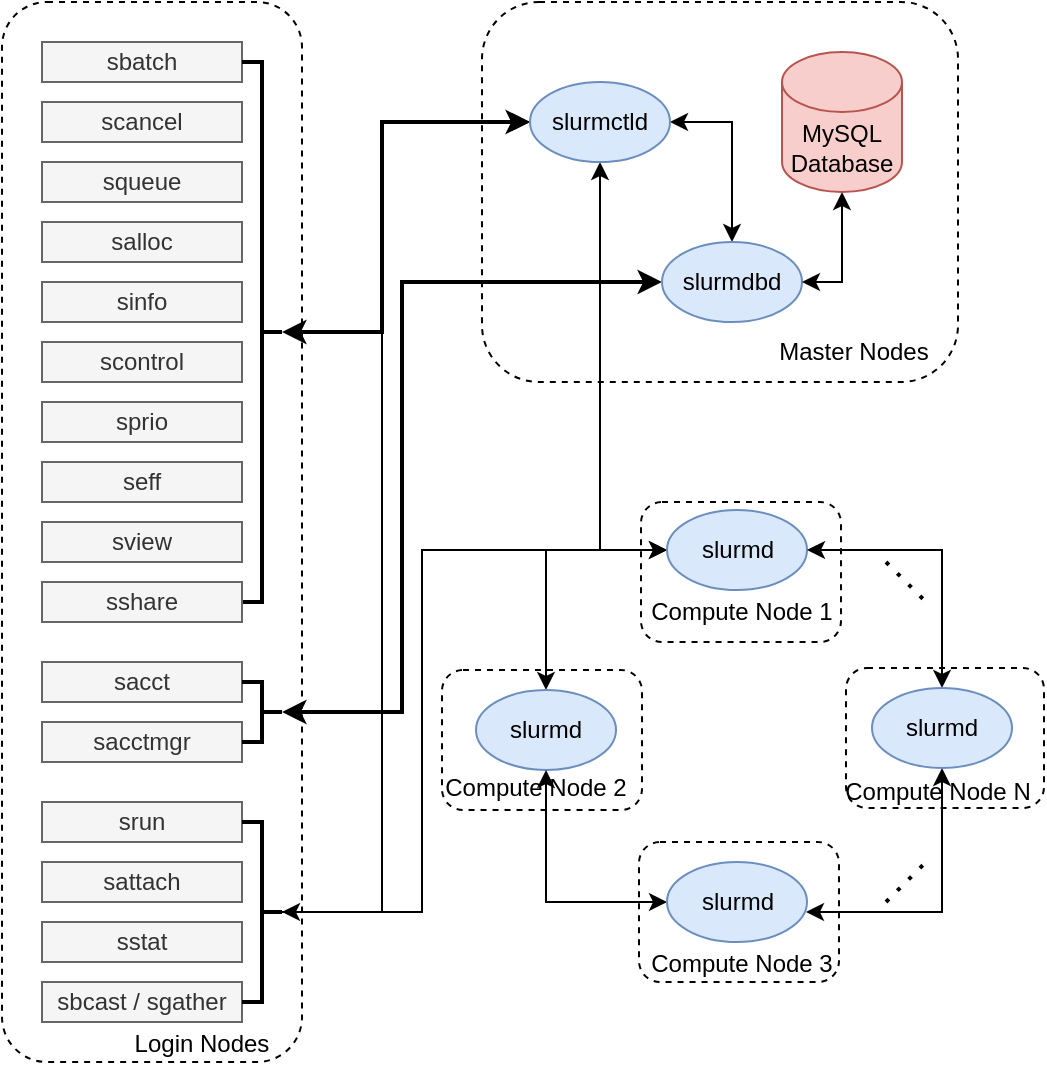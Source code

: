 <mxfile version="24.2.2" type="device">
  <diagram name="Page-1" id="YlZb0keiuJ-jQgQVGLLj">
    <mxGraphModel dx="1299" dy="494" grid="1" gridSize="10" guides="1" tooltips="1" connect="1" arrows="1" fold="1" page="1" pageScale="1" pageWidth="827" pageHeight="1169" math="0" shadow="0">
      <root>
        <mxCell id="0" />
        <mxCell id="1" parent="0" />
        <mxCell id="ZX1g3x1h-Njz1u1_9AMv-42" value="" style="rounded=1;whiteSpace=wrap;html=1;dashed=1;" parent="1" vertex="1">
          <mxGeometry x="502" y="343" width="99" height="70" as="geometry" />
        </mxCell>
        <mxCell id="ZX1g3x1h-Njz1u1_9AMv-39" value="" style="rounded=1;whiteSpace=wrap;html=1;dashed=1;" parent="1" vertex="1">
          <mxGeometry x="398.5" y="430" width="100" height="70" as="geometry" />
        </mxCell>
        <mxCell id="ZX1g3x1h-Njz1u1_9AMv-31" value="" style="rounded=1;whiteSpace=wrap;html=1;dashed=1;" parent="1" vertex="1">
          <mxGeometry x="300" y="344" width="100" height="70" as="geometry" />
        </mxCell>
        <mxCell id="ZX1g3x1h-Njz1u1_9AMv-29" value="" style="rounded=1;whiteSpace=wrap;html=1;dashed=1;" parent="1" vertex="1">
          <mxGeometry x="399.5" y="260" width="100" height="70" as="geometry" />
        </mxCell>
        <mxCell id="ZX1g3x1h-Njz1u1_9AMv-26" value="" style="rounded=1;whiteSpace=wrap;html=1;dashed=1;" parent="1" vertex="1">
          <mxGeometry x="320" y="10" width="238" height="190" as="geometry" />
        </mxCell>
        <mxCell id="ZX1g3x1h-Njz1u1_9AMv-21" value="" style="rounded=1;whiteSpace=wrap;html=1;dashed=1;" parent="1" vertex="1">
          <mxGeometry x="80" y="10" width="150" height="530" as="geometry" />
        </mxCell>
        <mxCell id="ZX1g3x1h-Njz1u1_9AMv-1" value="sbcast / sgather" style="rounded=0;whiteSpace=wrap;html=1;fillColor=#f5f5f5;strokeColor=#666666;fontColor=#333333;" parent="1" vertex="1">
          <mxGeometry x="100" y="500" width="100" height="20" as="geometry" />
        </mxCell>
        <mxCell id="ZX1g3x1h-Njz1u1_9AMv-2" value="sstat" style="rounded=0;whiteSpace=wrap;html=1;fillColor=#f5f5f5;strokeColor=#666666;fontColor=#333333;" parent="1" vertex="1">
          <mxGeometry x="100" y="470" width="100" height="20" as="geometry" />
        </mxCell>
        <mxCell id="ZX1g3x1h-Njz1u1_9AMv-4" value="sattach" style="rounded=0;whiteSpace=wrap;html=1;fillColor=#f5f5f5;strokeColor=#666666;fontColor=#333333;" parent="1" vertex="1">
          <mxGeometry x="100" y="440" width="100" height="20" as="geometry" />
        </mxCell>
        <mxCell id="ZX1g3x1h-Njz1u1_9AMv-5" value="srun" style="rounded=0;whiteSpace=wrap;html=1;fillColor=#f5f5f5;strokeColor=#666666;fontColor=#333333;" parent="1" vertex="1">
          <mxGeometry x="100" y="410" width="100" height="20" as="geometry" />
        </mxCell>
        <mxCell id="ZX1g3x1h-Njz1u1_9AMv-6" value="sacctmgr" style="rounded=0;whiteSpace=wrap;html=1;fillColor=#f5f5f5;strokeColor=#666666;fontColor=#333333;" parent="1" vertex="1">
          <mxGeometry x="100" y="370" width="100" height="20" as="geometry" />
        </mxCell>
        <mxCell id="ZX1g3x1h-Njz1u1_9AMv-7" value="sacct" style="rounded=0;whiteSpace=wrap;html=1;fillColor=#f5f5f5;strokeColor=#666666;fontColor=#333333;" parent="1" vertex="1">
          <mxGeometry x="100" y="340" width="100" height="20" as="geometry" />
        </mxCell>
        <mxCell id="ZX1g3x1h-Njz1u1_9AMv-8" value="sview" style="rounded=0;whiteSpace=wrap;html=1;fillColor=#f5f5f5;strokeColor=#666666;fontColor=#333333;" parent="1" vertex="1">
          <mxGeometry x="100" y="270" width="100" height="20" as="geometry" />
        </mxCell>
        <mxCell id="ZX1g3x1h-Njz1u1_9AMv-9" value="seff" style="rounded=0;whiteSpace=wrap;html=1;fillColor=#f5f5f5;strokeColor=#666666;fontColor=#333333;" parent="1" vertex="1">
          <mxGeometry x="100" y="240" width="100" height="20" as="geometry" />
        </mxCell>
        <mxCell id="ZX1g3x1h-Njz1u1_9AMv-10" value="sprio" style="rounded=0;whiteSpace=wrap;html=1;fillColor=#f5f5f5;strokeColor=#666666;fontColor=#333333;" parent="1" vertex="1">
          <mxGeometry x="100" y="210" width="100" height="20" as="geometry" />
        </mxCell>
        <mxCell id="ZX1g3x1h-Njz1u1_9AMv-11" value="scontrol" style="rounded=0;whiteSpace=wrap;html=1;fillColor=#f5f5f5;strokeColor=#666666;fontColor=#333333;" parent="1" vertex="1">
          <mxGeometry x="100" y="180" width="100" height="20" as="geometry" />
        </mxCell>
        <mxCell id="ZX1g3x1h-Njz1u1_9AMv-12" value="sinfo" style="rounded=0;whiteSpace=wrap;html=1;fillColor=#f5f5f5;strokeColor=#666666;fontColor=#333333;" parent="1" vertex="1">
          <mxGeometry x="100" y="150" width="100" height="20" as="geometry" />
        </mxCell>
        <mxCell id="ZX1g3x1h-Njz1u1_9AMv-13" value="salloc" style="rounded=0;whiteSpace=wrap;html=1;fillColor=#f5f5f5;strokeColor=#666666;fontColor=#333333;" parent="1" vertex="1">
          <mxGeometry x="100" y="120" width="100" height="20" as="geometry" />
        </mxCell>
        <mxCell id="ZX1g3x1h-Njz1u1_9AMv-14" value="squeue" style="rounded=0;whiteSpace=wrap;html=1;fillColor=#f5f5f5;strokeColor=#666666;fontColor=#333333;" parent="1" vertex="1">
          <mxGeometry x="100" y="90" width="100" height="20" as="geometry" />
        </mxCell>
        <mxCell id="ZX1g3x1h-Njz1u1_9AMv-15" value="scancel" style="rounded=0;whiteSpace=wrap;html=1;fillColor=#f5f5f5;strokeColor=#666666;fontColor=#333333;" parent="1" vertex="1">
          <mxGeometry x="100" y="60" width="100" height="20" as="geometry" />
        </mxCell>
        <mxCell id="ZX1g3x1h-Njz1u1_9AMv-16" value="sbatch" style="rounded=0;whiteSpace=wrap;html=1;fillColor=#f5f5f5;strokeColor=#666666;fontColor=#333333;" parent="1" vertex="1">
          <mxGeometry x="100" y="30" width="100" height="20" as="geometry" />
        </mxCell>
        <mxCell id="ZX1g3x1h-Njz1u1_9AMv-55" style="edgeStyle=orthogonalEdgeStyle;rounded=0;orthogonalLoop=1;jettySize=auto;html=1;exitX=0;exitY=0.5;exitDx=0;exitDy=0;exitPerimeter=0;entryX=0;entryY=0.5;entryDx=0;entryDy=0;strokeWidth=2;startArrow=classic;startFill=1;" parent="1" source="ZX1g3x1h-Njz1u1_9AMv-17" target="ZX1g3x1h-Njz1u1_9AMv-23" edge="1">
          <mxGeometry relative="1" as="geometry">
            <Array as="points">
              <mxPoint x="270" y="175" />
              <mxPoint x="270" y="70" />
            </Array>
          </mxGeometry>
        </mxCell>
        <mxCell id="ZX1g3x1h-Njz1u1_9AMv-17" value="" style="strokeWidth=2;html=1;shape=mxgraph.flowchart.annotation_2;align=left;labelPosition=right;pointerEvents=1;rotation=-180;" parent="1" vertex="1">
          <mxGeometry x="200" y="40" width="20" height="270" as="geometry" />
        </mxCell>
        <mxCell id="ZX1g3x1h-Njz1u1_9AMv-57" style="edgeStyle=orthogonalEdgeStyle;rounded=0;orthogonalLoop=1;jettySize=auto;html=1;exitX=0;exitY=0.5;exitDx=0;exitDy=0;exitPerimeter=0;entryX=0;entryY=0.5;entryDx=0;entryDy=0;strokeWidth=2;startArrow=classic;startFill=1;" parent="1" source="ZX1g3x1h-Njz1u1_9AMv-18" target="ZX1g3x1h-Njz1u1_9AMv-24" edge="1">
          <mxGeometry relative="1" as="geometry">
            <Array as="points">
              <mxPoint x="280" y="365" />
              <mxPoint x="280" y="150" />
            </Array>
          </mxGeometry>
        </mxCell>
        <mxCell id="ZX1g3x1h-Njz1u1_9AMv-58" style="edgeStyle=orthogonalEdgeStyle;rounded=0;orthogonalLoop=1;jettySize=auto;html=1;entryX=0;entryY=0.5;entryDx=0;entryDy=0;strokeWidth=1;endArrow=none;endFill=0;exitX=0;exitY=0.5;exitDx=0;exitDy=0;exitPerimeter=0;" parent="1" source="ZX1g3x1h-Njz1u1_9AMv-19" edge="1">
          <mxGeometry relative="1" as="geometry">
            <mxPoint x="240" y="390" as="sourcePoint" />
            <mxPoint x="395.5" y="284" as="targetPoint" />
            <Array as="points">
              <mxPoint x="290" y="465" />
              <mxPoint x="290" y="284" />
            </Array>
          </mxGeometry>
        </mxCell>
        <mxCell id="ZX1g3x1h-Njz1u1_9AMv-18" value="" style="strokeWidth=2;html=1;shape=mxgraph.flowchart.annotation_2;align=left;labelPosition=right;pointerEvents=1;rotation=-180;" parent="1" vertex="1">
          <mxGeometry x="200" y="350" width="20" height="30" as="geometry" />
        </mxCell>
        <mxCell id="ZX1g3x1h-Njz1u1_9AMv-56" style="edgeStyle=orthogonalEdgeStyle;rounded=0;orthogonalLoop=1;jettySize=auto;html=1;exitX=0;exitY=0.5;exitDx=0;exitDy=0;exitPerimeter=0;entryX=0;entryY=0.5;entryDx=0;entryDy=0;strokeWidth=1;startArrow=classic;startFill=1;" parent="1" source="ZX1g3x1h-Njz1u1_9AMv-19" target="ZX1g3x1h-Njz1u1_9AMv-23" edge="1">
          <mxGeometry relative="1" as="geometry">
            <Array as="points">
              <mxPoint x="270" y="465" />
              <mxPoint x="270" y="70" />
            </Array>
          </mxGeometry>
        </mxCell>
        <mxCell id="ZX1g3x1h-Njz1u1_9AMv-19" value="" style="strokeWidth=2;html=1;shape=mxgraph.flowchart.annotation_2;align=left;labelPosition=right;pointerEvents=1;rotation=-180;" parent="1" vertex="1">
          <mxGeometry x="200" y="420" width="20" height="90" as="geometry" />
        </mxCell>
        <mxCell id="ZX1g3x1h-Njz1u1_9AMv-22" value="Login Nodes" style="text;html=1;align=center;verticalAlign=middle;whiteSpace=wrap;rounded=0;" parent="1" vertex="1">
          <mxGeometry x="140" y="516" width="80" height="30" as="geometry" />
        </mxCell>
        <mxCell id="ZX1g3x1h-Njz1u1_9AMv-59" style="edgeStyle=orthogonalEdgeStyle;rounded=0;orthogonalLoop=1;jettySize=auto;html=1;exitX=1;exitY=0.5;exitDx=0;exitDy=0;entryX=0.5;entryY=0;entryDx=0;entryDy=0;startArrow=classic;startFill=1;" parent="1" source="ZX1g3x1h-Njz1u1_9AMv-23" target="ZX1g3x1h-Njz1u1_9AMv-24" edge="1">
          <mxGeometry relative="1" as="geometry" />
        </mxCell>
        <mxCell id="ZX1g3x1h-Njz1u1_9AMv-60" style="edgeStyle=orthogonalEdgeStyle;rounded=0;orthogonalLoop=1;jettySize=auto;html=1;exitX=0.5;exitY=1;exitDx=0;exitDy=0;entryX=0;entryY=0.5;entryDx=0;entryDy=0;startArrow=classic;startFill=1;" parent="1" source="ZX1g3x1h-Njz1u1_9AMv-23" target="ZX1g3x1h-Njz1u1_9AMv-28" edge="1">
          <mxGeometry relative="1" as="geometry" />
        </mxCell>
        <mxCell id="ZX1g3x1h-Njz1u1_9AMv-23" value="slurmctld" style="ellipse;whiteSpace=wrap;html=1;fillColor=#dae8fc;strokeColor=#6c8ebf;" parent="1" vertex="1">
          <mxGeometry x="344" y="50" width="70" height="40" as="geometry" />
        </mxCell>
        <mxCell id="ZX1g3x1h-Njz1u1_9AMv-24" value="slurmdbd" style="ellipse;whiteSpace=wrap;html=1;fillColor=#dae8fc;strokeColor=#6c8ebf;" parent="1" vertex="1">
          <mxGeometry x="410" y="130" width="70" height="40" as="geometry" />
        </mxCell>
        <mxCell id="ZX1g3x1h-Njz1u1_9AMv-54" style="edgeStyle=orthogonalEdgeStyle;rounded=0;orthogonalLoop=1;jettySize=auto;html=1;exitX=0.5;exitY=1;exitDx=0;exitDy=0;exitPerimeter=0;entryX=1;entryY=0.5;entryDx=0;entryDy=0;startArrow=classic;startFill=1;" parent="1" source="ZX1g3x1h-Njz1u1_9AMv-25" target="ZX1g3x1h-Njz1u1_9AMv-24" edge="1">
          <mxGeometry relative="1" as="geometry" />
        </mxCell>
        <mxCell id="ZX1g3x1h-Njz1u1_9AMv-25" value="MySQL Database" style="shape=cylinder3;whiteSpace=wrap;html=1;boundedLbl=1;backgroundOutline=1;size=15;fillColor=#f8cecc;strokeColor=#b85450;" parent="1" vertex="1">
          <mxGeometry x="470" y="35" width="60" height="70" as="geometry" />
        </mxCell>
        <mxCell id="ZX1g3x1h-Njz1u1_9AMv-27" value="Master Nodes" style="text;html=1;align=center;verticalAlign=middle;whiteSpace=wrap;rounded=0;" parent="1" vertex="1">
          <mxGeometry x="466" y="170" width="80" height="30" as="geometry" />
        </mxCell>
        <mxCell id="ZX1g3x1h-Njz1u1_9AMv-45" style="edgeStyle=orthogonalEdgeStyle;rounded=0;orthogonalLoop=1;jettySize=auto;html=1;exitX=0;exitY=0.5;exitDx=0;exitDy=0;endArrow=classic;endFill=1;startArrow=classic;startFill=1;" parent="1" source="ZX1g3x1h-Njz1u1_9AMv-28" target="ZX1g3x1h-Njz1u1_9AMv-32" edge="1">
          <mxGeometry relative="1" as="geometry">
            <Array as="points">
              <mxPoint x="352" y="284" />
            </Array>
          </mxGeometry>
        </mxCell>
        <mxCell id="ZX1g3x1h-Njz1u1_9AMv-28" value="slurmd" style="ellipse;whiteSpace=wrap;html=1;fillColor=#dae8fc;strokeColor=#6c8ebf;" parent="1" vertex="1">
          <mxGeometry x="412.5" y="264" width="70" height="40" as="geometry" />
        </mxCell>
        <mxCell id="ZX1g3x1h-Njz1u1_9AMv-30" value="Compute Node 1" style="text;html=1;align=center;verticalAlign=middle;whiteSpace=wrap;rounded=0;" parent="1" vertex="1">
          <mxGeometry x="399.5" y="300" width="100" height="30" as="geometry" />
        </mxCell>
        <mxCell id="ZX1g3x1h-Njz1u1_9AMv-32" value="slurmd" style="ellipse;whiteSpace=wrap;html=1;fillColor=#dae8fc;strokeColor=#6c8ebf;" parent="1" vertex="1">
          <mxGeometry x="317" y="354" width="70" height="40" as="geometry" />
        </mxCell>
        <mxCell id="ZX1g3x1h-Njz1u1_9AMv-47" style="edgeStyle=orthogonalEdgeStyle;rounded=0;orthogonalLoop=1;jettySize=auto;html=1;exitX=0.5;exitY=1;exitDx=0;exitDy=0;entryX=0;entryY=0.5;entryDx=0;entryDy=0;startArrow=classic;startFill=1;" parent="1" source="ZX1g3x1h-Njz1u1_9AMv-32" target="ZX1g3x1h-Njz1u1_9AMv-40" edge="1">
          <mxGeometry relative="1" as="geometry">
            <Array as="points">
              <mxPoint x="352" y="460" />
              <mxPoint x="392" y="460" />
              <mxPoint x="392" y="460" />
            </Array>
          </mxGeometry>
        </mxCell>
        <mxCell id="ZX1g3x1h-Njz1u1_9AMv-33" value="Compute Node 2" style="text;html=1;align=center;verticalAlign=middle;whiteSpace=wrap;rounded=0;" parent="1" vertex="1">
          <mxGeometry x="296.5" y="388" width="100" height="30" as="geometry" />
        </mxCell>
        <mxCell id="ZX1g3x1h-Njz1u1_9AMv-49" style="edgeStyle=orthogonalEdgeStyle;rounded=0;orthogonalLoop=1;jettySize=auto;html=1;exitX=1;exitY=0.5;exitDx=0;exitDy=0;entryX=0.5;entryY=1;entryDx=0;entryDy=0;startArrow=classic;startFill=1;" parent="1" target="ZX1g3x1h-Njz1u1_9AMv-43" edge="1">
          <mxGeometry relative="1" as="geometry">
            <mxPoint x="482" y="465" as="sourcePoint" />
            <mxPoint x="549.5" y="398" as="targetPoint" />
            <Array as="points">
              <mxPoint x="550" y="465" />
            </Array>
          </mxGeometry>
        </mxCell>
        <mxCell id="ZX1g3x1h-Njz1u1_9AMv-40" value="slurmd" style="ellipse;whiteSpace=wrap;html=1;fillColor=#dae8fc;strokeColor=#6c8ebf;" parent="1" vertex="1">
          <mxGeometry x="412.5" y="440" width="70" height="40" as="geometry" />
        </mxCell>
        <mxCell id="ZX1g3x1h-Njz1u1_9AMv-41" value="Compute Node 3" style="text;html=1;align=center;verticalAlign=middle;whiteSpace=wrap;rounded=0;" parent="1" vertex="1">
          <mxGeometry x="399.5" y="476" width="100" height="30" as="geometry" />
        </mxCell>
        <mxCell id="ZX1g3x1h-Njz1u1_9AMv-50" style="edgeStyle=orthogonalEdgeStyle;rounded=0;orthogonalLoop=1;jettySize=auto;html=1;exitX=0.5;exitY=0;exitDx=0;exitDy=0;entryX=1;entryY=0.5;entryDx=0;entryDy=0;startArrow=classic;startFill=1;" parent="1" source="ZX1g3x1h-Njz1u1_9AMv-43" target="ZX1g3x1h-Njz1u1_9AMv-28" edge="1">
          <mxGeometry relative="1" as="geometry" />
        </mxCell>
        <mxCell id="ZX1g3x1h-Njz1u1_9AMv-43" value="slurmd" style="ellipse;whiteSpace=wrap;html=1;fillColor=#dae8fc;strokeColor=#6c8ebf;" parent="1" vertex="1">
          <mxGeometry x="515" y="353" width="70" height="40" as="geometry" />
        </mxCell>
        <mxCell id="ZX1g3x1h-Njz1u1_9AMv-44" value="Compute Node N" style="text;html=1;align=center;verticalAlign=middle;whiteSpace=wrap;rounded=0;" parent="1" vertex="1">
          <mxGeometry x="498" y="390" width="100" height="30" as="geometry" />
        </mxCell>
        <mxCell id="ZX1g3x1h-Njz1u1_9AMv-52" value="" style="endArrow=none;dashed=1;html=1;dashPattern=1 3;strokeWidth=2;rounded=0;" parent="1" edge="1">
          <mxGeometry width="50" height="50" relative="1" as="geometry">
            <mxPoint x="522" y="460" as="sourcePoint" />
            <mxPoint x="542" y="440" as="targetPoint" />
          </mxGeometry>
        </mxCell>
        <mxCell id="ZX1g3x1h-Njz1u1_9AMv-53" value="" style="endArrow=none;dashed=1;html=1;dashPattern=1 3;strokeWidth=2;rounded=0;" parent="1" edge="1">
          <mxGeometry width="50" height="50" relative="1" as="geometry">
            <mxPoint x="522" y="290" as="sourcePoint" />
            <mxPoint x="542" y="310" as="targetPoint" />
          </mxGeometry>
        </mxCell>
        <mxCell id="8TAqrsBL69i7s8xDYKOj-1" value="sshare" style="rounded=0;whiteSpace=wrap;html=1;fillColor=#f5f5f5;strokeColor=#666666;fontColor=#333333;" vertex="1" parent="1">
          <mxGeometry x="100" y="300" width="100" height="20" as="geometry" />
        </mxCell>
      </root>
    </mxGraphModel>
  </diagram>
</mxfile>

